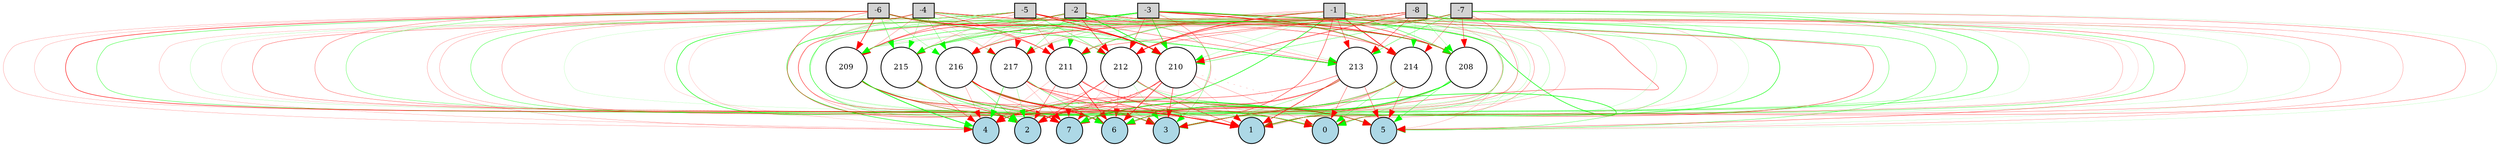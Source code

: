 digraph {
	node [fontsize=9 height=0.2 shape=circle width=0.2]
	-1 [fillcolor=lightgray shape=box style=filled]
	-2 [fillcolor=lightgray shape=box style=filled]
	-3 [fillcolor=lightgray shape=box style=filled]
	-4 [fillcolor=lightgray shape=box style=filled]
	-5 [fillcolor=lightgray shape=box style=filled]
	-6 [fillcolor=lightgray shape=box style=filled]
	-7 [fillcolor=lightgray shape=box style=filled]
	-8 [fillcolor=lightgray shape=box style=filled]
	0 [fillcolor=lightblue style=filled]
	1 [fillcolor=lightblue style=filled]
	2 [fillcolor=lightblue style=filled]
	3 [fillcolor=lightblue style=filled]
	4 [fillcolor=lightblue style=filled]
	5 [fillcolor=lightblue style=filled]
	6 [fillcolor=lightblue style=filled]
	7 [fillcolor=lightblue style=filled]
	208 [fillcolor=white style=filled]
	209 [fillcolor=white style=filled]
	210 [fillcolor=white style=filled]
	211 [fillcolor=white style=filled]
	212 [fillcolor=white style=filled]
	213 [fillcolor=white style=filled]
	214 [fillcolor=white style=filled]
	215 [fillcolor=white style=filled]
	216 [fillcolor=white style=filled]
	217 [fillcolor=white style=filled]
	-1 -> 208 [color=green penwidth=0.4358961491987354 style=solid]
	-1 -> 209 [color=red penwidth=0.11200220436490062 style=solid]
	-1 -> 210 [color=green penwidth=0.17564311022984563 style=solid]
	-1 -> 211 [color=red penwidth=0.22802225241361657 style=solid]
	-1 -> 212 [color=red penwidth=0.7836358924139338 style=solid]
	-1 -> 213 [color=red penwidth=0.4137007356949389 style=solid]
	-1 -> 214 [color=red penwidth=0.790145419695375 style=solid]
	-1 -> 215 [color=green penwidth=0.14820765257099672 style=solid]
	-1 -> 216 [color=red penwidth=0.12495546944169987 style=solid]
	-1 -> 217 [color=green penwidth=0.19147183102806456 style=solid]
	-2 -> 208 [color=red penwidth=0.3992602700771589 style=solid]
	-2 -> 209 [color=red penwidth=0.49450930878770627 style=solid]
	-2 -> 210 [color=green penwidth=0.834009108514314 style=solid]
	-2 -> 211 [color=green penwidth=0.16910821177785573 style=solid]
	-2 -> 212 [color=red penwidth=0.5854219123105041 style=solid]
	-2 -> 213 [color=red penwidth=0.26382050642457355 style=solid]
	-2 -> 214 [color=red penwidth=0.12684925034032968 style=solid]
	-2 -> 215 [color=green penwidth=0.2981763448240783 style=solid]
	-2 -> 216 [color=red penwidth=0.20281425519305962 style=solid]
	-2 -> 217 [color=green penwidth=0.28803306769645454 style=solid]
	-3 -> 208 [color=red penwidth=0.8461618340741391 style=solid]
	-3 -> 209 [color=green penwidth=0.2585228702520639 style=solid]
	-3 -> 210 [color=green penwidth=0.6001355100111663 style=solid]
	-3 -> 211 [color=green penwidth=0.11199749190427905 style=solid]
	-3 -> 212 [color=red penwidth=0.40480691744317265 style=solid]
	-3 -> 213 [color=green penwidth=0.10549769803124058 style=solid]
	-3 -> 214 [color=green penwidth=0.4093401139202514 style=solid]
	-3 -> 215 [color=green penwidth=0.6656218359992995 style=solid]
	-3 -> 216 [color=green penwidth=0.2582212764528886 style=solid]
	-3 -> 217 [color=red penwidth=0.1238615095213487 style=solid]
	-4 -> 208 [color=red penwidth=0.5307681456891481 style=solid]
	-4 -> 209 [color=red penwidth=0.2285571793746541 style=solid]
	-4 -> 210 [color=green penwidth=0.20739882110214491 style=solid]
	-4 -> 211 [color=red penwidth=0.43480552555985696 style=solid]
	-4 -> 212 [color=green penwidth=0.1259858056331357 style=solid]
	-4 -> 213 [color=green penwidth=0.3118108600727074 style=solid]
	-4 -> 214 [color=red penwidth=0.28197609707717985 style=solid]
	-4 -> 215 [color=green penwidth=0.21250684414091514 style=solid]
	-4 -> 216 [color=green penwidth=0.27857934419122277 style=solid]
	-4 -> 217 [color=green penwidth=0.16019297013922396 style=solid]
	-5 -> 208 [color=red penwidth=0.21929286619754212 style=solid]
	-5 -> 209 [color=red penwidth=0.4116402437374782 style=solid]
	-5 -> 210 [color=red penwidth=0.7610921946461161 style=solid]
	-5 -> 211 [color=red penwidth=0.1903703016884555 style=solid]
	-5 -> 212 [color=green penwidth=0.34197781170941544 style=solid]
	-5 -> 213 [color=red penwidth=0.35757586794139073 style=solid]
	-5 -> 214 [color=red penwidth=0.4547548227886402 style=solid]
	-5 -> 215 [color=red penwidth=0.2005570034257496 style=solid]
	-5 -> 216 [color=red penwidth=0.11895363519870619 style=solid]
	-5 -> 217 [color=red penwidth=0.4978642127532895 style=dotted]
	-6 -> 208 [color=green penwidth=0.326664543627498 style=solid]
	-6 -> 209 [color=red penwidth=0.655054138429033 style=solid]
	-6 -> 210 [color=red penwidth=0.964819492189379 style=solid]
	-6 -> 211 [color=red penwidth=0.3758207821235675 style=solid]
	-6 -> 212 [color=red penwidth=0.26266851080676534 style=solid]
	-6 -> 213 [color=green penwidth=0.5262450135120995 style=solid]
	-6 -> 214 [color=red penwidth=0.17789310330980812 style=solid]
	-6 -> 215 [color=green penwidth=0.349610099516491 style=solid]
	-6 -> 216 [color=green penwidth=0.2197536746596968 style=solid]
	-6 -> 217 [color=red penwidth=0.1617698891753665 style=solid]
	-7 -> 208 [color=red penwidth=0.4374804125334979 style=solid]
	-7 -> 209 [color=green penwidth=0.3374472861661589 style=solid]
	-7 -> 210 [color=green penwidth=0.32086725658565673 style=solid]
	-7 -> 211 [color=green penwidth=0.4277614348011468 style=solid]
	-7 -> 212 [color=red penwidth=0.5286205015865411 style=solid]
	-7 -> 213 [color=green penwidth=0.3718214558748689 style=solid]
	-7 -> 214 [color=red penwidth=0.2574201727391341 style=solid]
	-7 -> 215 [color=red penwidth=0.25322395421583027 style=solid]
	-7 -> 216 [color=red penwidth=0.14460400420176794 style=solid]
	-7 -> 217 [color=green penwidth=0.10961872660124006 style=solid]
	-8 -> 208 [color=green penwidth=0.20534116646248848 style=solid]
	-8 -> 209 [color=green penwidth=0.20669302174003681 style=solid]
	-8 -> 210 [color=red penwidth=0.5627987575932466 style=solid]
	-8 -> 211 [color=red penwidth=0.36543544251910487 style=solid]
	-8 -> 212 [color=red penwidth=0.31451979757192505 style=solid]
	-8 -> 213 [color=red penwidth=0.36458716609494746 style=solid]
	-8 -> 214 [color=green penwidth=0.1318769001307455 style=solid]
	-8 -> 215 [color=green penwidth=0.30402309468598 style=solid]
	-8 -> 216 [color=red penwidth=0.5253968295939802 style=solid]
	-8 -> 217 [color=red penwidth=0.1609104667581054 style=solid]
	208 -> 0 [color=green penwidth=0.20748629874145574 style=solid]
	208 -> 1 [color=green penwidth=0.16604746534469964 style=solid]
	208 -> 2 [color=green penwidth=0.3789539881826338 style=solid]
	208 -> 3 [color=red penwidth=0.3494018192118339 style=solid]
	208 -> 4 [color=red penwidth=0.14196178023143255 style=solid]
	208 -> 5 [color=green penwidth=0.35685276375574937 style=solid]
	208 -> 6 [color=green penwidth=0.2499970775856514 style=solid]
	208 -> 7 [color=green penwidth=0.9810356987758192 style=solid]
	209 -> 0 [color=green penwidth=0.465906756819631 style=solid]
	209 -> 1 [color=red penwidth=0.3462124204854372 style=solid]
	209 -> 2 [color=red penwidth=0.5199369723190267 style=solid]
	209 -> 3 [color=red penwidth=0.2609115951717498 style=solid]
	209 -> 4 [color=green penwidth=0.8458519882891299 style=solid]
	209 -> 5 [color=green penwidth=0.1449902024308678 style=solid]
	209 -> 6 [color=red penwidth=0.22930994721667194 style=solid]
	209 -> 7 [color=green penwidth=0.12233011760088888 style=solid]
	210 -> 0 [color=red penwidth=0.1996808940997789 style=solid]
	210 -> 1 [color=red penwidth=0.14326170401063276 style=solid]
	210 -> 2 [color=red penwidth=0.5239346458727342 style=solid]
	210 -> 3 [color=red penwidth=0.4902433700518287 style=solid]
	210 -> 4 [color=red penwidth=0.3146730000955622 style=dotted]
	210 -> 5 [color=red penwidth=0.14840735175916653 style=dotted]
	210 -> 6 [color=red penwidth=0.6688973438620807 style=solid]
	210 -> 7 [color=red penwidth=0.3398791626158416 style=solid]
	211 -> 0 [color=red penwidth=0.13698570908844546 style=solid]
	211 -> 1 [color=red penwidth=0.30268474336894524 style=solid]
	211 -> 2 [color=red penwidth=0.3992811168903809 style=solid]
	211 -> 3 [color=red penwidth=0.17108832444038835 style=solid]
	211 -> 4 [color=red penwidth=0.17560010321787198 style=solid]
	211 -> 5 [color=red penwidth=0.3858211030422348 style=solid]
	211 -> 6 [color=red penwidth=0.6752607298712474 style=solid]
	211 -> 7 [color=red penwidth=0.10074018747972252 style=solid]
	212 -> 0 [color=red penwidth=0.12314491591859761 style=solid]
	212 -> 1 [color=red penwidth=0.44281948744207145 style=solid]
	212 -> 2 [color=red penwidth=0.5286151499749422 style=solid]
	212 -> 3 [color=green penwidth=0.1764821151984274 style=solid]
	212 -> 4 [color=red penwidth=0.22855735892959386 style=solid]
	212 -> 5 [color=green penwidth=0.31952052701583133 style=solid]
	212 -> 6 [color=red penwidth=0.20600265357507408 style=solid]
	212 -> 7 [color=red penwidth=0.13188091448433206 style=solid]
	213 -> 0 [color=red penwidth=0.3413033914622437 style=solid]
	213 -> 1 [color=red penwidth=0.6577101746819239 style=solid]
	213 -> 2 [color=red penwidth=0.3350353205376949 style=solid]
	213 -> 3 [color=green penwidth=0.23727821350510134 style=solid]
	213 -> 4 [color=red penwidth=0.4096385108059448 style=solid]
	213 -> 5 [color=red penwidth=0.3753351902316113 style=solid]
	213 -> 6 [color=red penwidth=0.28460931831187175 style=solid]
	213 -> 7 [color=red penwidth=0.2253599033177051 style=solid]
	214 -> 0 [color=green penwidth=0.2698837960885635 style=solid]
	214 -> 1 [color=red penwidth=0.23505770593897563 style=solid]
	214 -> 2 [color=red penwidth=0.2790076264150876 style=solid]
	214 -> 3 [color=red penwidth=0.3829196353163391 style=solid]
	214 -> 4 [color=red penwidth=0.12224601878356639 style=solid]
	214 -> 5 [color=red penwidth=0.31393263945612004 style=solid]
	214 -> 6 [color=green penwidth=0.19264230952250244 style=solid]
	214 -> 7 [color=green penwidth=0.26474118102631095 style=solid]
	215 -> 0 [color=green penwidth=0.25446996239433217 style=solid]
	215 -> 1 [color=red penwidth=0.43689724246248196 style=solid]
	215 -> 2 [color=green penwidth=0.44883769490595926 style=solid]
	215 -> 3 [color=green penwidth=0.13168009107569342 style=solid]
	215 -> 4 [color=red penwidth=0.37922932236186757 style=solid]
	215 -> 5 [color=green penwidth=0.56528285074058 style=solid]
	215 -> 6 [color=red penwidth=0.19803684991975345 style=solid]
	215 -> 7 [color=red penwidth=0.43498843164149337 style=solid]
	216 -> 0 [color=green penwidth=0.2532525815996175 style=solid]
	216 -> 1 [color=red penwidth=0.7819416828693021 style=solid]
	216 -> 2 [color=green penwidth=0.36634978220411607 style=solid]
	216 -> 3 [color=green penwidth=0.34600987276929074 style=solid]
	216 -> 4 [color=red penwidth=0.22694115534490086 style=solid]
	216 -> 5 [color=red penwidth=0.34878088620442865 style=solid]
	216 -> 6 [color=red penwidth=0.6279027973737002 style=solid]
	216 -> 7 [color=red penwidth=0.2360219825072789 style=solid]
	217 -> 0 [color=red penwidth=0.2602062053457599 style=solid]
	217 -> 1 [color=red penwidth=0.4923389934053264 style=solid]
	217 -> 2 [color=green penwidth=0.22081495799364884 style=solid]
	217 -> 3 [color=red penwidth=0.27124033216014376 style=solid]
	217 -> 4 [color=green penwidth=0.46596977660376215 style=solid]
	217 -> 5 [color=red penwidth=0.33908414670128734 style=solid]
	217 -> 6 [color=green penwidth=0.3363343690620796 style=solid]
	217 -> 7 [color=red penwidth=0.15163915200510164 style=solid]
	-1 -> 0 [color=green penwidth=0.12243362969116574 style=solid]
	-1 -> 1 [color=red penwidth=0.19311991808187018 style=solid]
	-1 -> 2 [color=red penwidth=0.4614877870015087 style=solid]
	-1 -> 3 [color=red penwidth=0.25693142234618693 style=solid]
	-1 -> 4 [color=green penwidth=0.6756169103727486 style=solid]
	-1 -> 5 [color=green penwidth=0.10075701093379791 style=solid]
	-1 -> 6 [color=green penwidth=0.14313114338145708 style=solid]
	-1 -> 7 [color=green penwidth=0.19898521648481754 style=solid]
	-2 -> 0 [color=green penwidth=0.1280889103882505 style=solid]
	-2 -> 1 [color=red penwidth=0.41352751487752415 style=solid]
	-2 -> 2 [color=green penwidth=0.5975404961244621 style=solid]
	-2 -> 3 [color=green penwidth=0.29331298195621625 style=solid]
	-2 -> 4 [color=red penwidth=0.11005732457812607 style=solid]
	-2 -> 5 [color=green penwidth=0.3406278479441678 style=solid]
	-2 -> 6 [color=green penwidth=0.22869918142312046 style=solid]
	-2 -> 7 [color=red penwidth=0.11480737742126071 style=solid]
	-3 -> 0 [color=green penwidth=0.3367352504871154 style=solid]
	-3 -> 1 [color=red penwidth=0.42767055105977936 style=solid]
	-3 -> 2 [color=red penwidth=0.3872787344542914 style=solid]
	-3 -> 3 [color=green penwidth=0.6718593627017301 style=solid]
	-3 -> 4 [color=green penwidth=0.5886739706591063 style=solid]
	-3 -> 5 [color=red penwidth=0.3389534018325928 style=solid]
	-3 -> 6 [color=red penwidth=0.2922870821110438 style=solid]
	-3 -> 7 [color=green penwidth=0.11127964491870662 style=solid]
	-4 -> 0 [color=green penwidth=0.17375956271625376 style=solid]
	-4 -> 1 [color=green penwidth=0.10557758705448488 style=solid]
	-4 -> 2 [color=green penwidth=0.13749979515059935 style=solid]
	-4 -> 3 [color=red penwidth=0.18796573769823666 style=solid]
	-4 -> 4 [color=red penwidth=0.14749003689036322 style=solid]
	-4 -> 5 [color=red penwidth=0.15601362378911138 style=solid]
	-4 -> 6 [color=red penwidth=0.30745646214164557 style=solid]
	-4 -> 7 [color=red penwidth=0.10874015707860772 style=solid]
	-5 -> 0 [color=green penwidth=0.1400143039986938 style=solid]
	-5 -> 1 [color=green penwidth=0.2922482962138702 style=solid]
	-5 -> 2 [color=red penwidth=0.18315969875319238 style=solid]
	-5 -> 3 [color=green penwidth=0.30260488823305376 style=solid]
	-5 -> 4 [color=red penwidth=0.1920255388150514 style=solid]
	-5 -> 5 [color=green penwidth=0.318854830712708 style=solid]
	-5 -> 6 [color=red penwidth=0.23687544034315608 style=solid]
	-5 -> 7 [color=green penwidth=0.3579228288059494 style=solid]
	-6 -> 0 [color=green penwidth=0.30770082790621833 style=solid]
	-6 -> 1 [color=red penwidth=0.2915501462122224 style=solid]
	-6 -> 2 [color=red penwidth=0.15948936121314372 style=solid]
	-6 -> 3 [color=red penwidth=0.40848664189986084 style=solid]
	-6 -> 4 [color=red penwidth=0.17414730520733357 style=solid]
	-6 -> 5 [color=green penwidth=0.12623761349079024 style=solid]
	-6 -> 6 [color=green penwidth=0.38817804198703465 style=solid]
	-6 -> 7 [color=red penwidth=0.5686260050134673 style=solid]
	-7 -> 0 [color=red penwidth=0.2902666066920728 style=solid]
	-7 -> 1 [color=green penwidth=0.3459683657162972 style=solid]
	-7 -> 2 [color=green penwidth=0.2613063351194661 style=solid]
	-7 -> 3 [color=red penwidth=0.17869022998001938 style=solid]
	-7 -> 4 [color=red penwidth=0.30882887332766185 style=solid]
	-7 -> 5 [color=green penwidth=0.10051572108153434 style=solid]
	-7 -> 6 [color=green penwidth=0.10970351586811122 style=solid]
	-7 -> 7 [color=green penwidth=0.4916218232392513 style=solid]
	-8 -> 0 [color=red penwidth=0.25084558361982257 style=solid]
	-8 -> 1 [color=red penwidth=0.10949672672235988 style=solid]
	-8 -> 2 [color=red penwidth=0.13896115615798915 style=solid]
	-8 -> 3 [color=green penwidth=0.19265271066150264 style=solid]
	-8 -> 4 [color=red penwidth=0.14931195387406632 style=solid]
	-8 -> 5 [color=red penwidth=0.19445693533087366 style=solid]
	-8 -> 6 [color=green penwidth=0.560749736378033 style=solid]
	-8 -> 7 [color=green penwidth=0.10924453871410669 style=solid]
}
